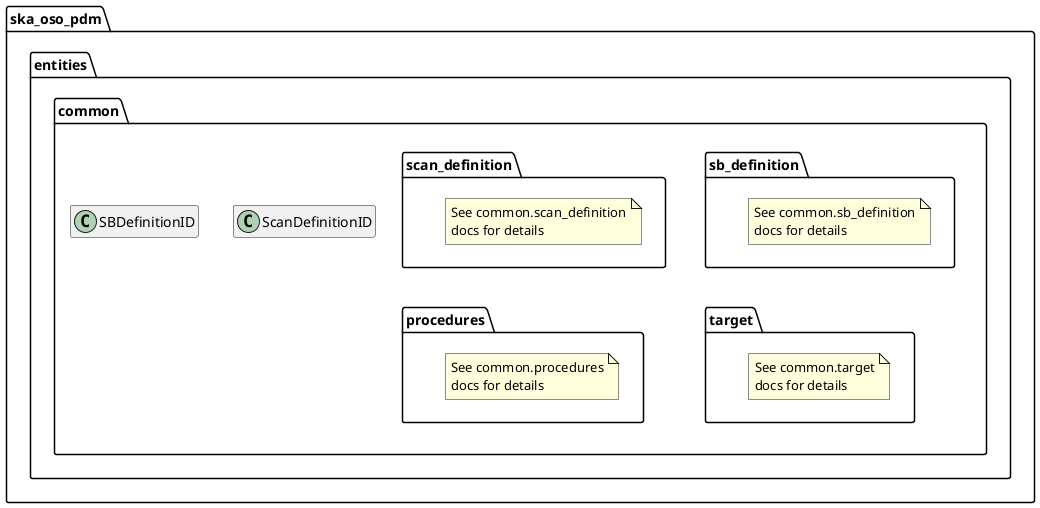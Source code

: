 @startuml
hide empty members

package ska_oso_pdm.entities.common {
    class ScanDefinitionID
    class SBDefinitionID

    package procedures {
        note as N1
            See common.procedures
            docs for details
        end note
    }
    package target {
        note as N2
            See common.target
            docs for details
        end note
    }
    package sb_definition {
        note as N3
            See common.sb_definition
            docs for details
        end note
    }
        package scan_definition {
        note as N4
            See common.scan_definition
            docs for details
        end note
    }

    target -[hidden]up-> sb_definition
    procedures -[hidden]up-> scan_definition
}
@enduml
